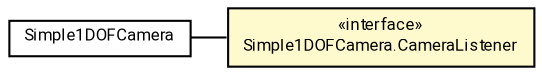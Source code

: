 #!/usr/local/bin/dot
#
# Class diagram 
# Generated by UMLGraph version R5_7_2-60-g0e99a6 (http://www.spinellis.gr/umlgraph/)
#

digraph G {
	graph [fontnames="svg"]
	edge [fontname="Roboto",fontsize=7,labelfontname="Roboto",labelfontsize=7,color="black"];
	node [fontname="Roboto",fontcolor="black",fontsize=8,shape=plaintext,margin=0,width=0,height=0];
	nodesep=0.15;
	ranksep=0.25;
	rankdir=LR;
	// de.lmu.ifi.dbs.elki.visualization.parallel3d.util.Simple1DOFCamera
	c9415508 [label=<<table title="de.lmu.ifi.dbs.elki.visualization.parallel3d.util.Simple1DOFCamera" border="0" cellborder="1" cellspacing="0" cellpadding="2" href="Simple1DOFCamera.html" target="_parent">
		<tr><td><table border="0" cellspacing="0" cellpadding="1">
		<tr><td align="center" balign="center"> <font face="Roboto">Simple1DOFCamera</font> </td></tr>
		</table></td></tr>
		</table>>, URL="Simple1DOFCamera.html"];
	// de.lmu.ifi.dbs.elki.visualization.parallel3d.util.Simple1DOFCamera.CameraListener
	c9415509 [label=<<table title="de.lmu.ifi.dbs.elki.visualization.parallel3d.util.Simple1DOFCamera.CameraListener" border="0" cellborder="1" cellspacing="0" cellpadding="2" bgcolor="lemonChiffon" href="Simple1DOFCamera.CameraListener.html" target="_parent">
		<tr><td><table border="0" cellspacing="0" cellpadding="1">
		<tr><td align="center" balign="center"> &#171;interface&#187; </td></tr>
		<tr><td align="center" balign="center"> <font face="Roboto">Simple1DOFCamera.CameraListener</font> </td></tr>
		</table></td></tr>
		</table>>, URL="Simple1DOFCamera.CameraListener.html"];
	// de.lmu.ifi.dbs.elki.visualization.parallel3d.util.Simple1DOFCamera assoc de.lmu.ifi.dbs.elki.visualization.parallel3d.util.Simple1DOFCamera.CameraListener
	c9415508 -> c9415509 [arrowhead=none,weight=2];
}

